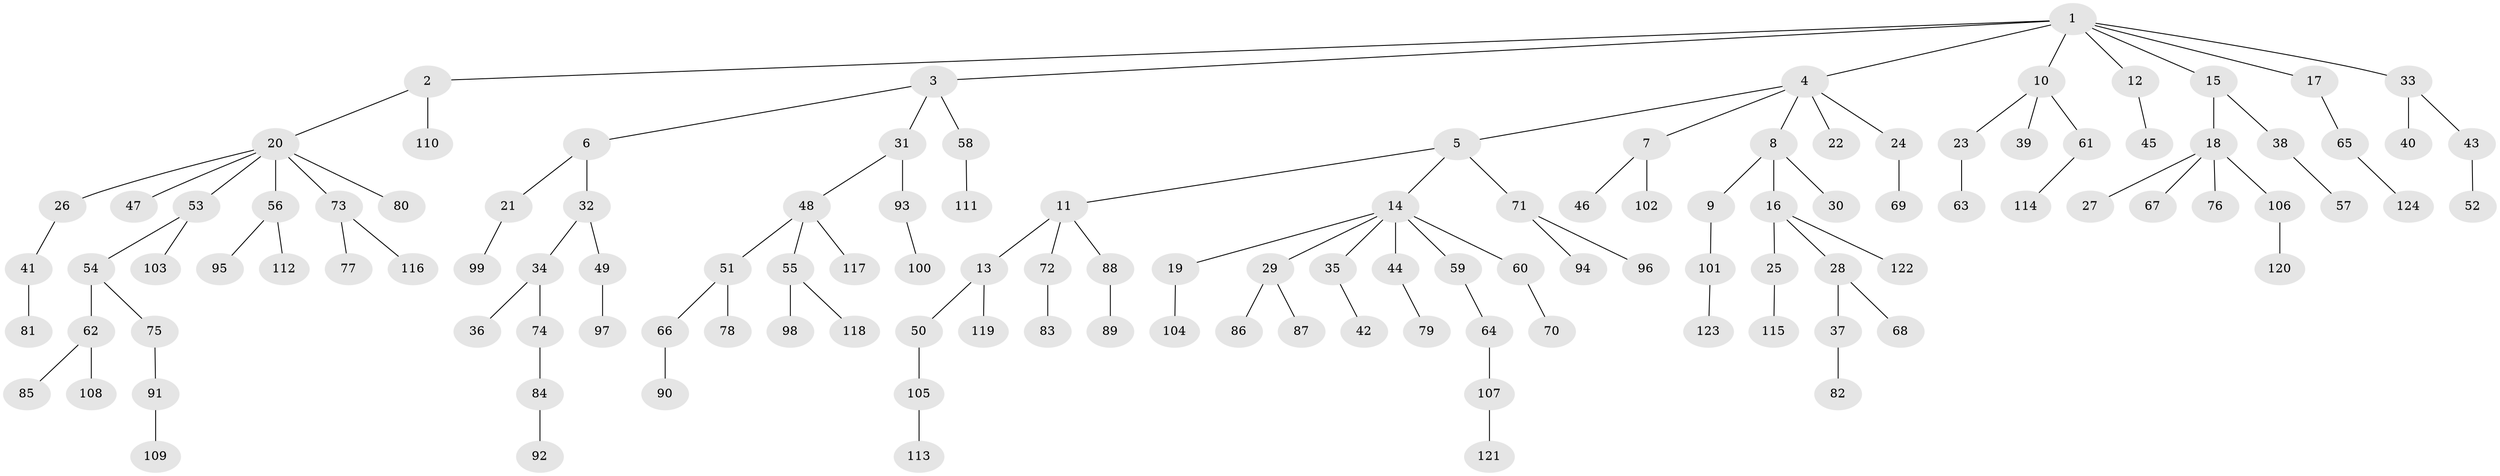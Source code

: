 // Generated by graph-tools (version 1.1) at 2025/36/03/09/25 02:36:57]
// undirected, 124 vertices, 123 edges
graph export_dot {
graph [start="1"]
  node [color=gray90,style=filled];
  1;
  2;
  3;
  4;
  5;
  6;
  7;
  8;
  9;
  10;
  11;
  12;
  13;
  14;
  15;
  16;
  17;
  18;
  19;
  20;
  21;
  22;
  23;
  24;
  25;
  26;
  27;
  28;
  29;
  30;
  31;
  32;
  33;
  34;
  35;
  36;
  37;
  38;
  39;
  40;
  41;
  42;
  43;
  44;
  45;
  46;
  47;
  48;
  49;
  50;
  51;
  52;
  53;
  54;
  55;
  56;
  57;
  58;
  59;
  60;
  61;
  62;
  63;
  64;
  65;
  66;
  67;
  68;
  69;
  70;
  71;
  72;
  73;
  74;
  75;
  76;
  77;
  78;
  79;
  80;
  81;
  82;
  83;
  84;
  85;
  86;
  87;
  88;
  89;
  90;
  91;
  92;
  93;
  94;
  95;
  96;
  97;
  98;
  99;
  100;
  101;
  102;
  103;
  104;
  105;
  106;
  107;
  108;
  109;
  110;
  111;
  112;
  113;
  114;
  115;
  116;
  117;
  118;
  119;
  120;
  121;
  122;
  123;
  124;
  1 -- 2;
  1 -- 3;
  1 -- 4;
  1 -- 10;
  1 -- 12;
  1 -- 15;
  1 -- 17;
  1 -- 33;
  2 -- 20;
  2 -- 110;
  3 -- 6;
  3 -- 31;
  3 -- 58;
  4 -- 5;
  4 -- 7;
  4 -- 8;
  4 -- 22;
  4 -- 24;
  5 -- 11;
  5 -- 14;
  5 -- 71;
  6 -- 21;
  6 -- 32;
  7 -- 46;
  7 -- 102;
  8 -- 9;
  8 -- 16;
  8 -- 30;
  9 -- 101;
  10 -- 23;
  10 -- 39;
  10 -- 61;
  11 -- 13;
  11 -- 72;
  11 -- 88;
  12 -- 45;
  13 -- 50;
  13 -- 119;
  14 -- 19;
  14 -- 29;
  14 -- 35;
  14 -- 44;
  14 -- 59;
  14 -- 60;
  15 -- 18;
  15 -- 38;
  16 -- 25;
  16 -- 28;
  16 -- 122;
  17 -- 65;
  18 -- 27;
  18 -- 67;
  18 -- 76;
  18 -- 106;
  19 -- 104;
  20 -- 26;
  20 -- 47;
  20 -- 53;
  20 -- 56;
  20 -- 73;
  20 -- 80;
  21 -- 99;
  23 -- 63;
  24 -- 69;
  25 -- 115;
  26 -- 41;
  28 -- 37;
  28 -- 68;
  29 -- 86;
  29 -- 87;
  31 -- 48;
  31 -- 93;
  32 -- 34;
  32 -- 49;
  33 -- 40;
  33 -- 43;
  34 -- 36;
  34 -- 74;
  35 -- 42;
  37 -- 82;
  38 -- 57;
  41 -- 81;
  43 -- 52;
  44 -- 79;
  48 -- 51;
  48 -- 55;
  48 -- 117;
  49 -- 97;
  50 -- 105;
  51 -- 66;
  51 -- 78;
  53 -- 54;
  53 -- 103;
  54 -- 62;
  54 -- 75;
  55 -- 98;
  55 -- 118;
  56 -- 95;
  56 -- 112;
  58 -- 111;
  59 -- 64;
  60 -- 70;
  61 -- 114;
  62 -- 85;
  62 -- 108;
  64 -- 107;
  65 -- 124;
  66 -- 90;
  71 -- 94;
  71 -- 96;
  72 -- 83;
  73 -- 77;
  73 -- 116;
  74 -- 84;
  75 -- 91;
  84 -- 92;
  88 -- 89;
  91 -- 109;
  93 -- 100;
  101 -- 123;
  105 -- 113;
  106 -- 120;
  107 -- 121;
}
